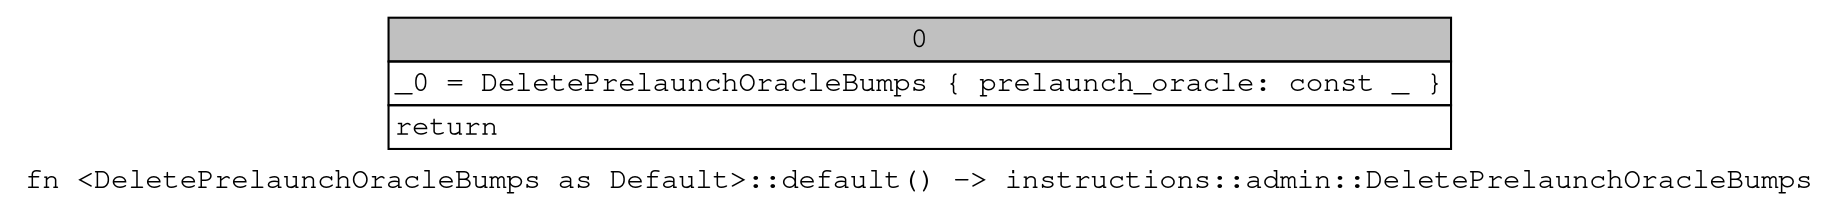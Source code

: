 digraph Mir_0_7722 {
    graph [fontname="Courier, monospace"];
    node [fontname="Courier, monospace"];
    edge [fontname="Courier, monospace"];
    label=<fn &lt;DeletePrelaunchOracleBumps as Default&gt;::default() -&gt; instructions::admin::DeletePrelaunchOracleBumps<br align="left"/>>;
    bb0__0_7722 [shape="none", label=<<table border="0" cellborder="1" cellspacing="0"><tr><td bgcolor="gray" align="center" colspan="1">0</td></tr><tr><td align="left" balign="left">_0 = DeletePrelaunchOracleBumps { prelaunch_oracle: const _ }<br/></td></tr><tr><td align="left">return</td></tr></table>>];
}
